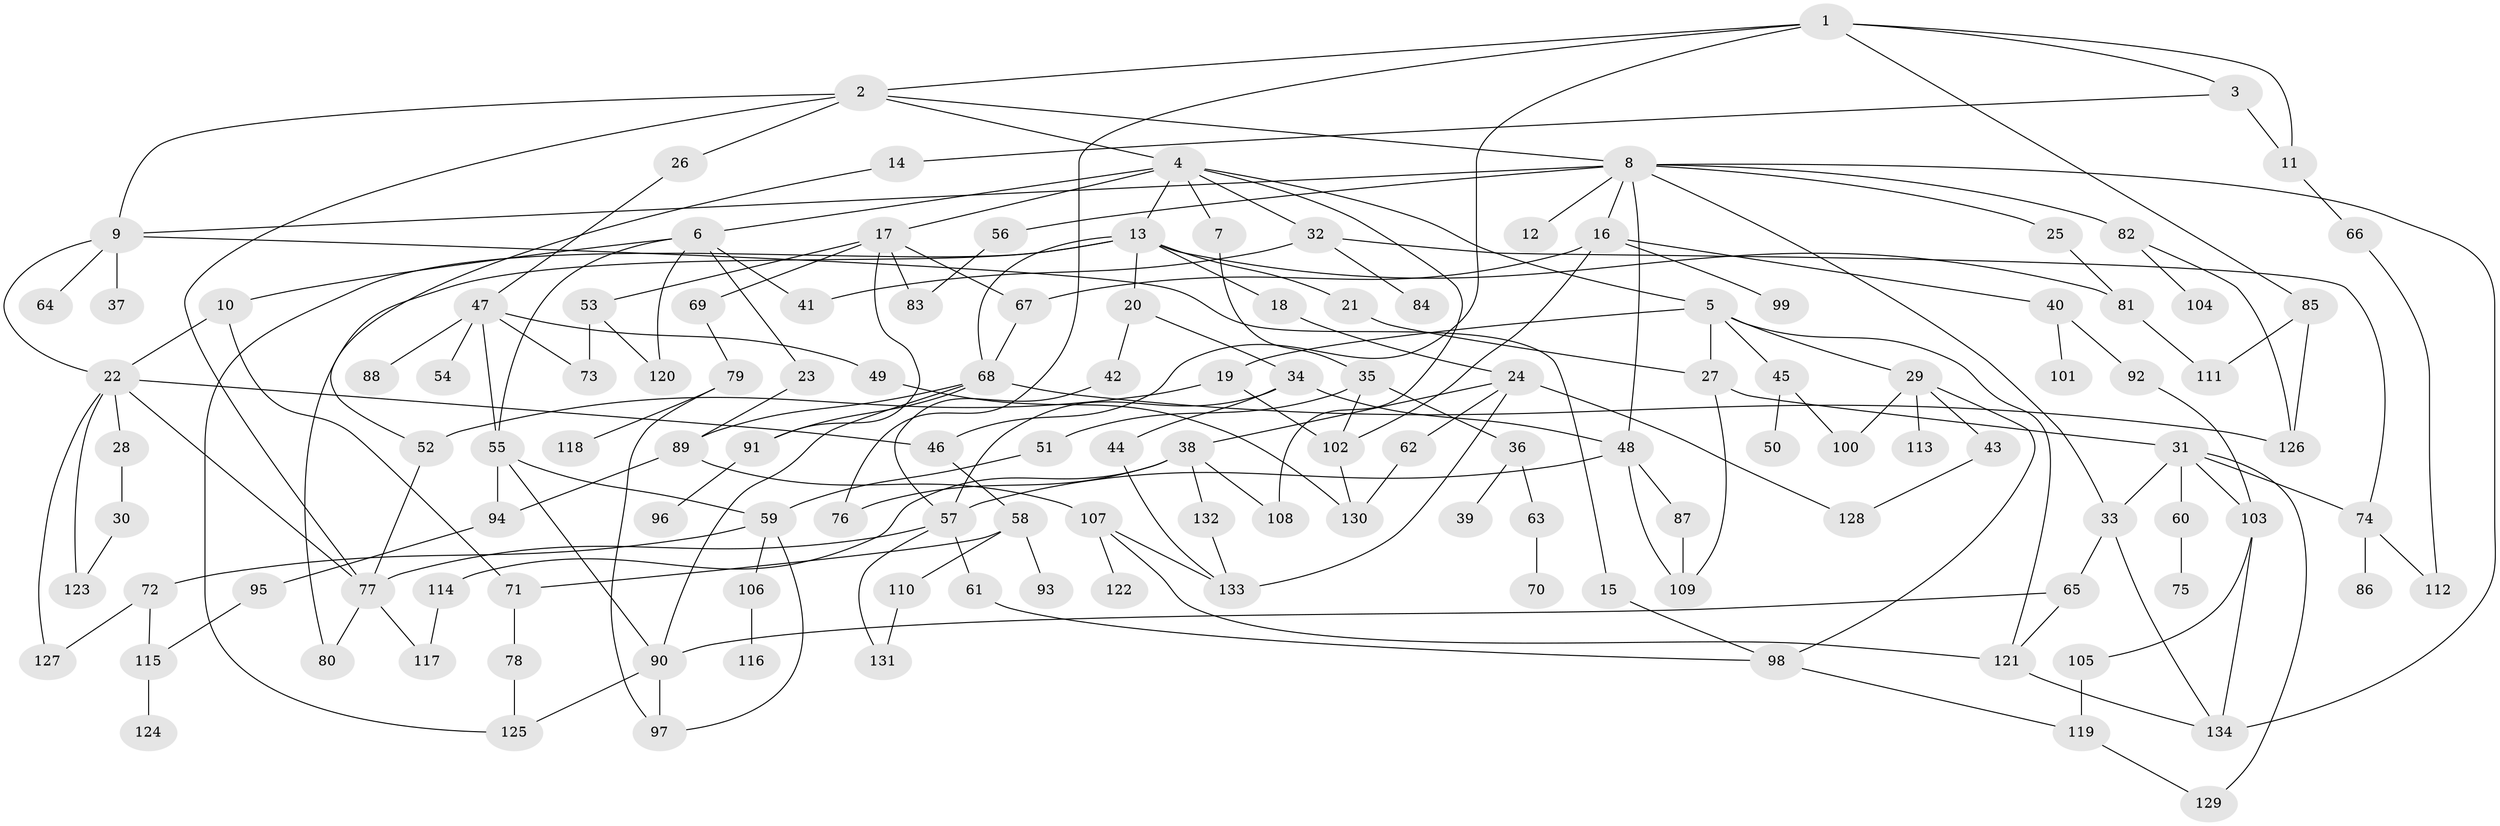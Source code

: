 // coarse degree distribution, {6: 0.1111111111111111, 10: 0.012345679012345678, 4: 0.14814814814814814, 17: 0.012345679012345678, 7: 0.012345679012345678, 2: 0.2345679012345679, 5: 0.07407407407407407, 3: 0.2345679012345679, 1: 0.16049382716049382}
// Generated by graph-tools (version 1.1) at 2025/48/03/04/25 22:48:56]
// undirected, 134 vertices, 199 edges
graph export_dot {
  node [color=gray90,style=filled];
  1;
  2;
  3;
  4;
  5;
  6;
  7;
  8;
  9;
  10;
  11;
  12;
  13;
  14;
  15;
  16;
  17;
  18;
  19;
  20;
  21;
  22;
  23;
  24;
  25;
  26;
  27;
  28;
  29;
  30;
  31;
  32;
  33;
  34;
  35;
  36;
  37;
  38;
  39;
  40;
  41;
  42;
  43;
  44;
  45;
  46;
  47;
  48;
  49;
  50;
  51;
  52;
  53;
  54;
  55;
  56;
  57;
  58;
  59;
  60;
  61;
  62;
  63;
  64;
  65;
  66;
  67;
  68;
  69;
  70;
  71;
  72;
  73;
  74;
  75;
  76;
  77;
  78;
  79;
  80;
  81;
  82;
  83;
  84;
  85;
  86;
  87;
  88;
  89;
  90;
  91;
  92;
  93;
  94;
  95;
  96;
  97;
  98;
  99;
  100;
  101;
  102;
  103;
  104;
  105;
  106;
  107;
  108;
  109;
  110;
  111;
  112;
  113;
  114;
  115;
  116;
  117;
  118;
  119;
  120;
  121;
  122;
  123;
  124;
  125;
  126;
  127;
  128;
  129;
  130;
  131;
  132;
  133;
  134;
  1 -- 2;
  1 -- 3;
  1 -- 76;
  1 -- 85;
  1 -- 46;
  1 -- 11;
  2 -- 4;
  2 -- 8;
  2 -- 9;
  2 -- 26;
  2 -- 77;
  3 -- 11;
  3 -- 14;
  4 -- 5;
  4 -- 6;
  4 -- 7;
  4 -- 13;
  4 -- 17;
  4 -- 32;
  4 -- 108;
  5 -- 19;
  5 -- 29;
  5 -- 45;
  5 -- 121;
  5 -- 27;
  6 -- 10;
  6 -- 23;
  6 -- 41;
  6 -- 120;
  6 -- 55;
  7 -- 35;
  8 -- 12;
  8 -- 16;
  8 -- 25;
  8 -- 33;
  8 -- 56;
  8 -- 82;
  8 -- 134;
  8 -- 9;
  8 -- 48;
  9 -- 15;
  9 -- 22;
  9 -- 37;
  9 -- 64;
  10 -- 71;
  10 -- 22;
  11 -- 66;
  13 -- 18;
  13 -- 20;
  13 -- 21;
  13 -- 81;
  13 -- 68;
  13 -- 80;
  13 -- 125;
  14 -- 52;
  15 -- 98;
  16 -- 40;
  16 -- 99;
  16 -- 102;
  16 -- 67;
  17 -- 53;
  17 -- 67;
  17 -- 69;
  17 -- 83;
  17 -- 91;
  18 -- 24;
  19 -- 52;
  19 -- 102;
  20 -- 34;
  20 -- 42;
  21 -- 27;
  22 -- 28;
  22 -- 46;
  22 -- 77;
  22 -- 127;
  22 -- 123;
  23 -- 89;
  24 -- 38;
  24 -- 62;
  24 -- 128;
  24 -- 133;
  25 -- 81;
  26 -- 47;
  27 -- 31;
  27 -- 109;
  28 -- 30;
  29 -- 43;
  29 -- 113;
  29 -- 98;
  29 -- 100;
  30 -- 123;
  31 -- 60;
  31 -- 74;
  31 -- 103;
  31 -- 33;
  31 -- 129;
  32 -- 84;
  32 -- 41;
  32 -- 74;
  33 -- 65;
  33 -- 134;
  34 -- 44;
  34 -- 48;
  34 -- 57;
  35 -- 36;
  35 -- 51;
  35 -- 102;
  36 -- 39;
  36 -- 63;
  38 -- 108;
  38 -- 114;
  38 -- 132;
  38 -- 76;
  40 -- 92;
  40 -- 101;
  42 -- 57;
  43 -- 128;
  44 -- 133;
  45 -- 50;
  45 -- 100;
  46 -- 58;
  47 -- 49;
  47 -- 54;
  47 -- 55;
  47 -- 88;
  47 -- 73;
  48 -- 57;
  48 -- 87;
  48 -- 109;
  49 -- 130;
  51 -- 59;
  52 -- 77;
  53 -- 73;
  53 -- 120;
  55 -- 90;
  55 -- 59;
  55 -- 94;
  56 -- 83;
  57 -- 61;
  57 -- 77;
  57 -- 131;
  58 -- 93;
  58 -- 110;
  58 -- 71;
  59 -- 72;
  59 -- 106;
  59 -- 97;
  60 -- 75;
  61 -- 98;
  62 -- 130;
  63 -- 70;
  65 -- 90;
  65 -- 121;
  66 -- 112;
  67 -- 68;
  68 -- 89;
  68 -- 90;
  68 -- 91;
  68 -- 126;
  69 -- 79;
  71 -- 78;
  72 -- 127;
  72 -- 115;
  74 -- 86;
  74 -- 112;
  77 -- 80;
  77 -- 117;
  78 -- 125;
  79 -- 97;
  79 -- 118;
  81 -- 111;
  82 -- 104;
  82 -- 126;
  85 -- 126;
  85 -- 111;
  87 -- 109;
  89 -- 94;
  89 -- 107;
  90 -- 125;
  90 -- 97;
  91 -- 96;
  92 -- 103;
  94 -- 95;
  95 -- 115;
  98 -- 119;
  102 -- 130;
  103 -- 105;
  103 -- 134;
  105 -- 119;
  106 -- 116;
  107 -- 122;
  107 -- 121;
  107 -- 133;
  110 -- 131;
  114 -- 117;
  115 -- 124;
  119 -- 129;
  121 -- 134;
  132 -- 133;
}
